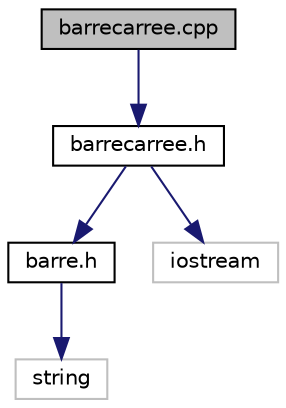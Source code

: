 digraph "barrecarree.cpp"
{
  edge [fontname="Helvetica",fontsize="10",labelfontname="Helvetica",labelfontsize="10"];
  node [fontname="Helvetica",fontsize="10",shape=record];
  Node0 [label="barrecarree.cpp",height=0.2,width=0.4,color="black", fillcolor="grey75", style="filled", fontcolor="black"];
  Node0 -> Node1 [color="midnightblue",fontsize="10",style="solid",fontname="Helvetica"];
  Node1 [label="barrecarree.h",height=0.2,width=0.4,color="black", fillcolor="white", style="filled",URL="$barrecarree_8h.html"];
  Node1 -> Node2 [color="midnightblue",fontsize="10",style="solid",fontname="Helvetica"];
  Node2 [label="barre.h",height=0.2,width=0.4,color="black", fillcolor="white", style="filled",URL="$barre_8h.html"];
  Node2 -> Node3 [color="midnightblue",fontsize="10",style="solid",fontname="Helvetica"];
  Node3 [label="string",height=0.2,width=0.4,color="grey75", fillcolor="white", style="filled"];
  Node1 -> Node4 [color="midnightblue",fontsize="10",style="solid",fontname="Helvetica"];
  Node4 [label="iostream",height=0.2,width=0.4,color="grey75", fillcolor="white", style="filled"];
}
